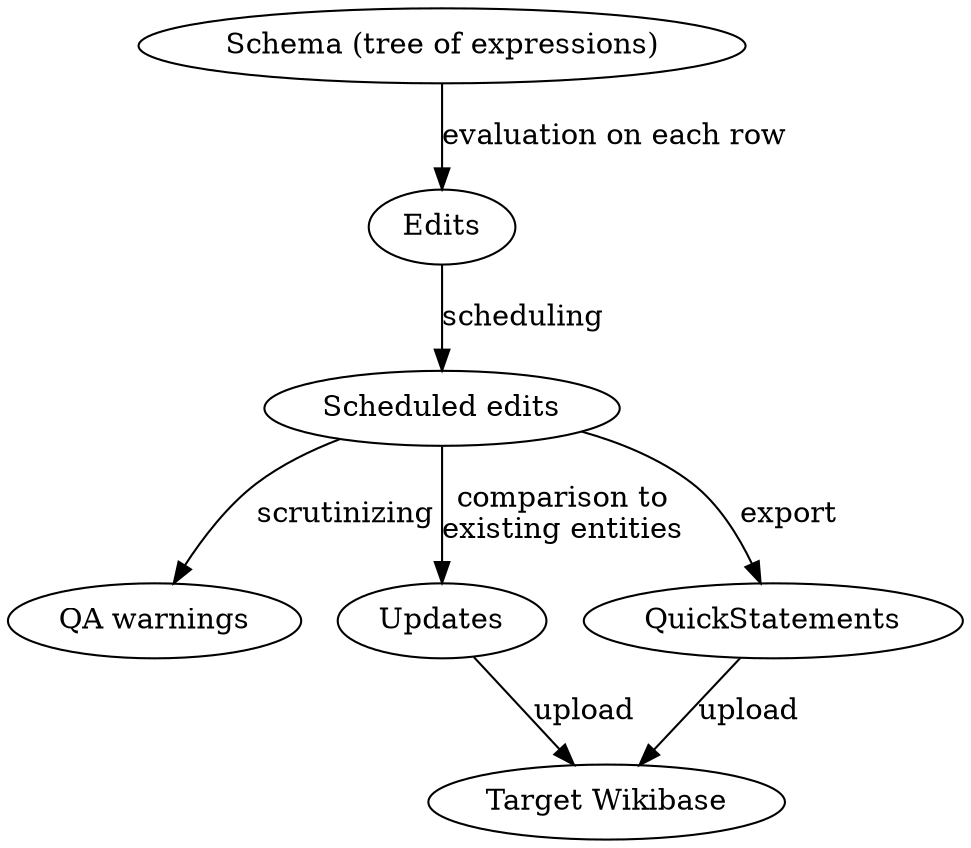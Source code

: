 # rendered by https://sketchviz.com/new
# or the "dot" tool

digraph {
        schema[label="Schema (tree of expressions)"];
        edits[label="Edits"];
        scheduled[label="Scheduled edits"];
        qa[label="QA warnings"];
        updates[label="Updates"];
        wikibase[label="Target Wikibase"];
        quickstatements[label="QuickStatements"];
        
        schema -> edits [label="evaluation on each row"];
        edits -> scheduled [label="scheduling"];
        scheduled -> qa [label="scrutinizing"];
        scheduled -> updates [label="comparison to\nexisting entities"];
        updates -> wikibase [label="upload"];
        scheduled -> quickstatements [label="export"];
        quickstatements -> wikibase [label="upload"];

}
